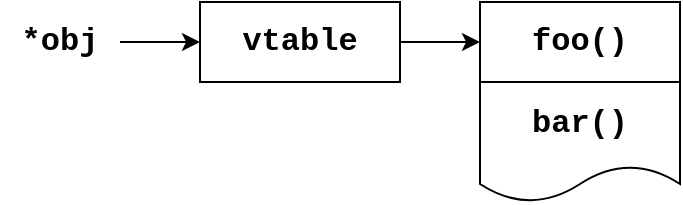 <mxfile version="24.6.4" type="device">
  <diagram name="Page-1" id="grMOKXOIgLmIMT-oabsP">
    <mxGraphModel dx="984" dy="659" grid="1" gridSize="10" guides="1" tooltips="1" connect="1" arrows="1" fold="1" page="1" pageScale="1" pageWidth="850" pageHeight="1100" math="0" shadow="0">
      <root>
        <mxCell id="0" />
        <mxCell id="1" parent="0" />
        <mxCell id="PsIL97XCXLDydDJhij2d-7" value="" style="edgeStyle=orthogonalEdgeStyle;rounded=0;orthogonalLoop=1;jettySize=auto;html=1;" edge="1" parent="1" source="PsIL97XCXLDydDJhij2d-1" target="PsIL97XCXLDydDJhij2d-2">
          <mxGeometry relative="1" as="geometry" />
        </mxCell>
        <mxCell id="PsIL97XCXLDydDJhij2d-1" value="*obj" style="text;html=1;align=center;verticalAlign=middle;whiteSpace=wrap;rounded=0;fontFamily=Courier New;fontStyle=1;fontSize=16;" vertex="1" parent="1">
          <mxGeometry x="40" y="85" width="60" height="30" as="geometry" />
        </mxCell>
        <mxCell id="PsIL97XCXLDydDJhij2d-9" value="" style="edgeStyle=orthogonalEdgeStyle;rounded=0;orthogonalLoop=1;jettySize=auto;html=1;entryX=0;entryY=0.5;entryDx=0;entryDy=0;" edge="1" parent="1" source="PsIL97XCXLDydDJhij2d-2" target="PsIL97XCXLDydDJhij2d-4">
          <mxGeometry relative="1" as="geometry" />
        </mxCell>
        <mxCell id="PsIL97XCXLDydDJhij2d-2" value="vtable" style="rounded=0;whiteSpace=wrap;html=1;fontFamily=Courier New;fontSize=16;fontStyle=1" vertex="1" parent="1">
          <mxGeometry x="140" y="80" width="100" height="40" as="geometry" />
        </mxCell>
        <mxCell id="PsIL97XCXLDydDJhij2d-4" value="foo()" style="rounded=0;whiteSpace=wrap;html=1;fontFamily=Courier New;fontSize=16;fontStyle=1" vertex="1" parent="1">
          <mxGeometry x="280" y="80" width="100" height="40" as="geometry" />
        </mxCell>
        <mxCell id="PsIL97XCXLDydDJhij2d-6" value="bar()" style="shape=document;whiteSpace=wrap;html=1;boundedLbl=1;fontFamily=Courier New;fontSize=16;fontStyle=1" vertex="1" parent="1">
          <mxGeometry x="280" y="120" width="100" height="60" as="geometry" />
        </mxCell>
      </root>
    </mxGraphModel>
  </diagram>
</mxfile>
